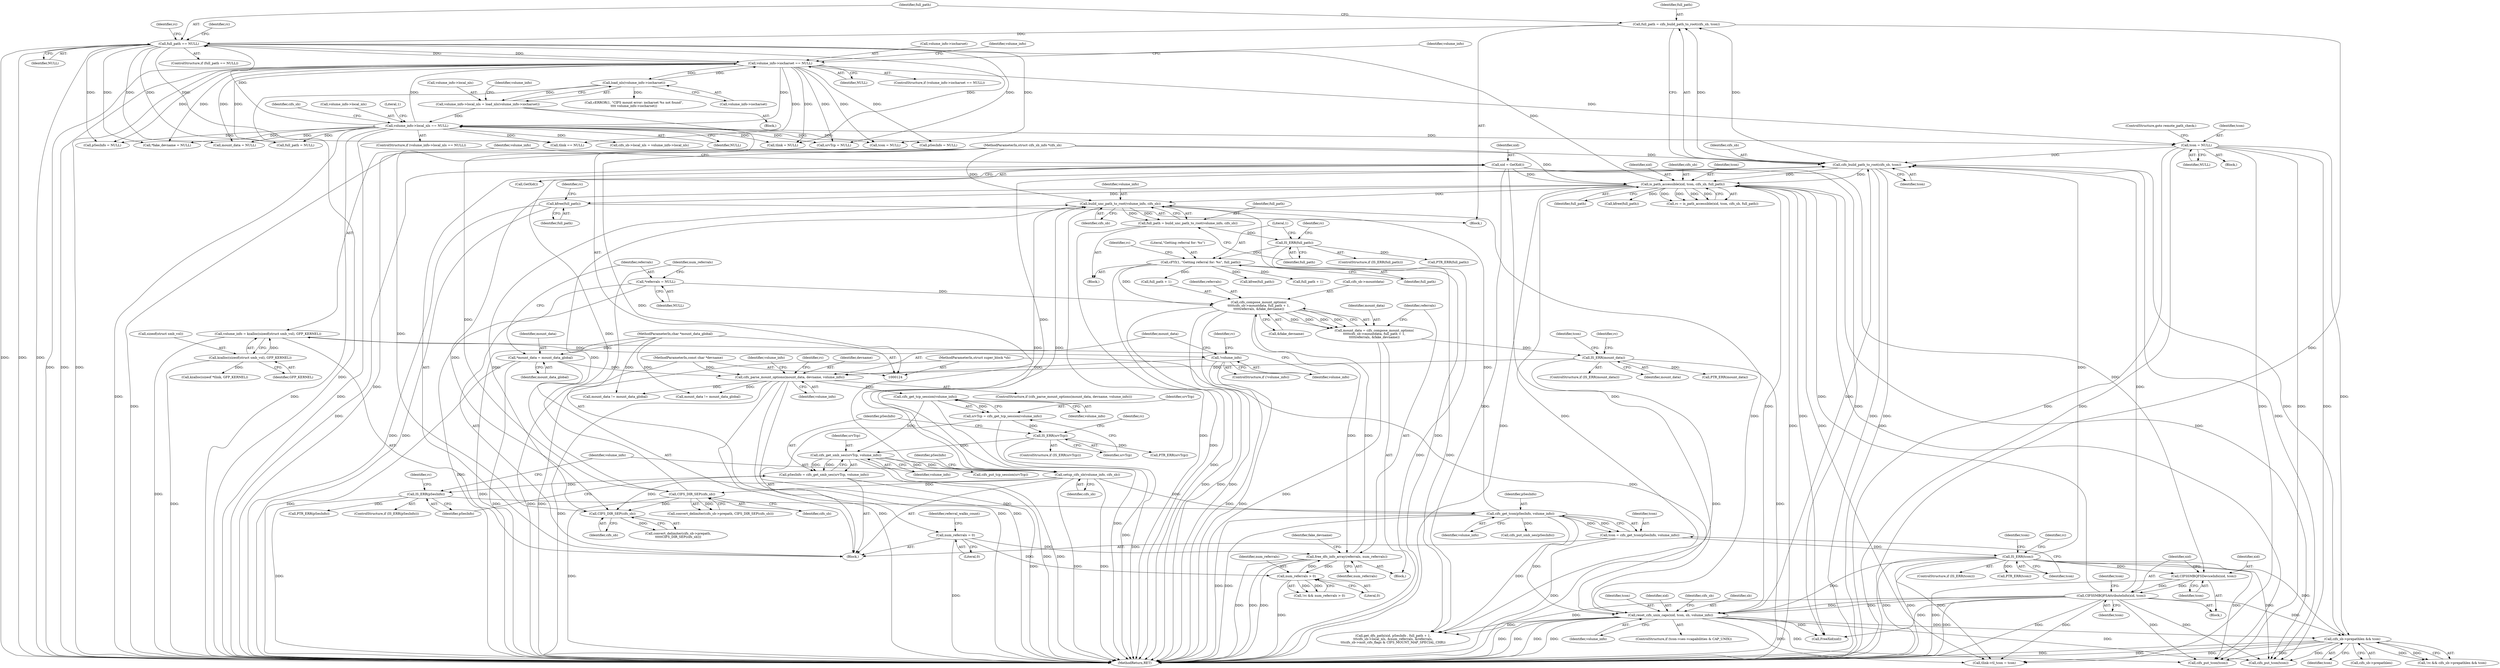 digraph "1_linux_70945643722ffeac779d2529a348f99567fa5c33@API" {
"1000523" [label="(Call,kfree(full_path))"];
"1000505" [label="(Call,is_path_accessible(xid, tcon, cifs_sb, full_path))"];
"1000364" [label="(Call,CIFSSMBQFSAttributeInfo(xid, tcon))"];
"1000361" [label="(Call,CIFSSMBQFSDeviceInfo(xid, tcon))"];
"1000173" [label="(Call,xid = GetXid())"];
"1000344" [label="(Call,IS_ERR(tcon))"];
"1000338" [label="(Call,tcon = cifs_get_tcon(pSesInfo, volume_info))"];
"1000340" [label="(Call,cifs_get_tcon(pSesInfo, volume_info))"];
"1000302" [label="(Call,IS_ERR(pSesInfo))"];
"1000296" [label="(Call,pSesInfo = cifs_get_smb_ses(srvTcp, volume_info))"];
"1000298" [label="(Call,cifs_get_smb_ses(srvTcp, volume_info))"];
"1000288" [label="(Call,IS_ERR(srvTcp))"];
"1000283" [label="(Call,srvTcp = cifs_get_tcp_session(volume_info))"];
"1000285" [label="(Call,cifs_get_tcp_session(volume_info))"];
"1000192" [label="(Call,cifs_parse_mount_options(mount_data, devname, volume_info))"];
"1000631" [label="(Call,IS_ERR(mount_data))"];
"1000611" [label="(Call,mount_data = cifs_compose_mount_options(\n\t\t\t\t\tcifs_sb->mountdata, full_path + 1,\n\t\t\t\t\treferrals, &fake_devname))"];
"1000613" [label="(Call,cifs_compose_mount_options(\n\t\t\t\t\tcifs_sb->mountdata, full_path + 1,\n\t\t\t\t\treferrals, &fake_devname))"];
"1000569" [label="(Call,cFYI(1, \"Getting referral for: %s\", full_path))"];
"1000561" [label="(Call,IS_ERR(full_path))"];
"1000555" [label="(Call,full_path = build_unc_path_to_root(volume_info, cifs_sb))"];
"1000557" [label="(Call,build_unc_path_to_root(volume_info, cifs_sb))"];
"1000375" [label="(Call,reset_cifs_unix_caps(xid, tcon, sb, volume_info))"];
"1000125" [label="(MethodParameterIn,struct super_block *sb)"];
"1000313" [label="(Call,setup_cifs_sb(volume_info, cifs_sb))"];
"1000126" [label="(MethodParameterIn,struct cifs_sb_info *cifs_sb)"];
"1000553" [label="(Call,CIFS_DIR_SEP(cifs_sb))"];
"1000398" [label="(Call,CIFS_DIR_SEP(cifs_sb))"];
"1000623" [label="(Call,free_dfs_info_array(referrals, num_referrals))"];
"1000597" [label="(Call,num_referrals > 0)"];
"1000147" [label="(Call,num_referrals = 0)"];
"1000143" [label="(Call,*referrals = NULL)"];
"1000138" [label="(Call,*mount_data = mount_data_global)"];
"1000127" [label="(MethodParameterIn,char *mount_data_global)"];
"1000128" [label="(MethodParameterIn,const char *devname)"];
"1000183" [label="(Call,!volume_info)"];
"1000176" [label="(Call,volume_info = kzalloc(sizeof(struct smb_vol), GFP_KERNEL))"];
"1000178" [label="(Call,kzalloc(sizeof(struct smb_vol), GFP_KERNEL))"];
"1000490" [label="(Call,cifs_build_path_to_root(cifs_sb, tcon))"];
"1000482" [label="(Call,cifs_sb->prepathlen && tcon)"];
"1000351" [label="(Call,tcon = NULL)"];
"1000259" [label="(Call,volume_info->local_nls == NULL)"];
"1000250" [label="(Call,volume_info->local_nls = load_nls(volume_info->iocharset))"];
"1000254" [label="(Call,load_nls(volume_info->iocharset))"];
"1000237" [label="(Call,volume_info->iocharset == NULL)"];
"1000494" [label="(Call,full_path == NULL)"];
"1000488" [label="(Call,full_path = cifs_build_path_to_root(cifs_sb, tcon))"];
"1000554" [label="(Identifier,cifs_sb)"];
"1000167" [label="(Call,full_path = NULL)"];
"1000574" [label="(Identifier,rc)"];
"1000183" [label="(Call,!volume_info)"];
"1000173" [label="(Call,xid = GetXid())"];
"1000179" [label="(Call,sizeof(struct smb_vol))"];
"1000748" [label="(Call,cifs_put_tcon(tcon))"];
"1000611" [label="(Call,mount_data = cifs_compose_mount_options(\n\t\t\t\t\tcifs_sb->mountdata, full_path + 1,\n\t\t\t\t\treferrals, &fake_devname))"];
"1000143" [label="(Call,*referrals = NULL)"];
"1000599" [label="(Literal,0)"];
"1000296" [label="(Call,pSesInfo = cifs_get_smb_ses(srvTcp, volume_info))"];
"1000307" [label="(Call,PTR_ERR(pSesInfo))"];
"1000505" [label="(Call,is_path_accessible(xid, tcon, cifs_sb, full_path))"];
"1000343" [label="(ControlStructure,if (IS_ERR(tcon)))"];
"1000191" [label="(ControlStructure,if (cifs_parse_mount_options(mount_data, devname, volume_info)))"];
"1000496" [label="(Identifier,NULL)"];
"1000366" [label="(Identifier,tcon)"];
"1000340" [label="(Call,cifs_get_tcon(pSesInfo, volume_info))"];
"1000302" [label="(Call,IS_ERR(pSesInfo))"];
"1000140" [label="(Identifier,mount_data_global)"];
"1000594" [label="(Call,!rc && num_referrals > 0)"];
"1000756" [label="(Call,cifs_put_tcp_session(srvTcp))"];
"1000378" [label="(Identifier,sb)"];
"1000763" [label="(Call,FreeXid(xid))"];
"1000562" [label="(Identifier,full_path)"];
"1000487" [label="(Block,)"];
"1000345" [label="(Identifier,tcon)"];
"1000399" [label="(Identifier,cifs_sb)"];
"1000187" [label="(Identifier,rc)"];
"1000319" [label="(Identifier,pSesInfo)"];
"1000351" [label="(Call,tcon = NULL)"];
"1000557" [label="(Call,build_unc_path_to_root(volume_info, cifs_sb))"];
"1000620" [label="(Identifier,referrals)"];
"1000139" [label="(Identifier,mount_data)"];
"1000560" [label="(ControlStructure,if (IS_ERR(full_path)))"];
"1000147" [label="(Call,num_referrals = 0)"];
"1000630" [label="(ControlStructure,if (IS_ERR(mount_data)))"];
"1000287" [label="(ControlStructure,if (IS_ERR(srvTcp)))"];
"1000556" [label="(Identifier,full_path)"];
"1000371" [label="(Identifier,tcon)"];
"1000144" [label="(Identifier,referrals)"];
"1000606" [label="(Call,mount_data != mount_data_global)"];
"1000348" [label="(Identifier,rc)"];
"1000491" [label="(Identifier,cifs_sb)"];
"1000178" [label="(Call,kzalloc(sizeof(struct smb_vol), GFP_KERNEL))"];
"1000555" [label="(Call,full_path = build_unc_path_to_root(volume_info, cifs_sb))"];
"1000621" [label="(Call,&fake_devname)"];
"1000263" [label="(Identifier,NULL)"];
"1000129" [label="(Block,)"];
"1000193" [label="(Identifier,mount_data)"];
"1000523" [label="(Call,kfree(full_path))"];
"1000306" [label="(Identifier,rc)"];
"1000288" [label="(Call,IS_ERR(srvTcp))"];
"1000566" [label="(Call,PTR_ERR(full_path))"];
"1000670" [label="(Call,tlink == NULL)"];
"1000571" [label="(Literal,\"Getting referral for: %s\")"];
"1000686" [label="(Call,tlink->tl_tcon = tcon)"];
"1000506" [label="(Identifier,xid)"];
"1000276" [label="(Call,cifs_sb->local_nls = volume_info->local_nls)"];
"1000298" [label="(Call,cifs_get_smb_ses(srvTcp, volume_info))"];
"1000285" [label="(Call,cifs_get_tcp_session(volume_info))"];
"1000175" [label="(Call,GetXid())"];
"1000509" [label="(Identifier,full_path)"];
"1000570" [label="(Literal,1)"];
"1000194" [label="(Identifier,devname)"];
"1000632" [label="(Identifier,mount_data)"];
"1000524" [label="(Identifier,full_path)"];
"1000504" [label="(Identifier,rc)"];
"1000181" [label="(Identifier,GFP_KERNEL)"];
"1000520" [label="(Call,kfree(full_path))"];
"1000128" [label="(MethodParameterIn,const char *devname)"];
"1000367" [label="(ControlStructure,if (tcon->ses->capabilities & CAP_UNIX))"];
"1000259" [label="(Call,volume_info->local_nls == NULL)"];
"1000126" [label="(MethodParameterIn,struct cifs_sb_info *cifs_sb)"];
"1000339" [label="(Identifier,tcon)"];
"1000342" [label="(Identifier,volume_info)"];
"1000354" [label="(ControlStructure,goto remote_path_check;)"];
"1000250" [label="(Call,volume_info->local_nls = load_nls(volume_info->iocharset))"];
"1000299" [label="(Identifier,srvTcp)"];
"1000394" [label="(Call,convert_delimiter(cifs_sb->prepath, CIFS_DIR_SEP(cifs_sb)))"];
"1000265" [label="(Call,cERROR(1, \"CIFS mount error: iocharset %s not found\",\n\t\t\t\t volume_info->iocharset))"];
"1000192" [label="(Call,cifs_parse_mount_options(mount_data, devname, volume_info))"];
"1000495" [label="(Identifier,full_path)"];
"1000623" [label="(Call,free_dfs_info_array(referrals, num_referrals))"];
"1000398" [label="(Call,CIFS_DIR_SEP(cifs_sb))"];
"1000292" [label="(Identifier,rc)"];
"1000613" [label="(Call,cifs_compose_mount_options(\n\t\t\t\t\tcifs_sb->mountdata, full_path + 1,\n\t\t\t\t\treferrals, &fake_devname))"];
"1000499" [label="(Identifier,rc)"];
"1000349" [label="(Call,PTR_ERR(tcon))"];
"1000314" [label="(Identifier,volume_info)"];
"1000241" [label="(Identifier,NULL)"];
"1000236" [label="(ControlStructure,if (volume_info->iocharset == NULL))"];
"1000344" [label="(Call,IS_ERR(tcon))"];
"1000148" [label="(Identifier,num_referrals)"];
"1000644" [label="(Call,cifs_put_tcon(tcon))"];
"1000138" [label="(Call,*mount_data = mount_data_global)"];
"1000353" [label="(Identifier,NULL)"];
"1000352" [label="(Identifier,tcon)"];
"1000266" [label="(Literal,1)"];
"1000664" [label="(Call,kzalloc(sizeof *tlink, GFP_KERNEL))"];
"1000346" [label="(Block,)"];
"1000261" [label="(Identifier,volume_info)"];
"1000635" [label="(Identifier,rc)"];
"1000145" [label="(Identifier,NULL)"];
"1000612" [label="(Identifier,mount_data)"];
"1000488" [label="(Call,full_path = cifs_build_path_to_root(cifs_sb, tcon))"];
"1000600" [label="(Block,)"];
"1000627" [label="(Identifier,fake_devname)"];
"1000362" [label="(Identifier,xid)"];
"1000309" [label="(Call,pSesInfo = NULL)"];
"1000237" [label="(Call,volume_info->iocharset == NULL)"];
"1000377" [label="(Identifier,tcon)"];
"1000741" [label="(Call,mount_data != mount_data_global)"];
"1000631" [label="(Call,IS_ERR(mount_data))"];
"1000614" [label="(Call,cifs_sb->mountdata)"];
"1000376" [label="(Identifier,xid)"];
"1000303" [label="(Identifier,pSesInfo)"];
"1000559" [label="(Identifier,cifs_sb)"];
"1000753" [label="(Call,cifs_put_smb_ses(pSesInfo))"];
"1000527" [label="(Identifier,rc)"];
"1000177" [label="(Identifier,volume_info)"];
"1000390" [label="(Identifier,cifs_sb)"];
"1000365" [label="(Identifier,xid)"];
"1000508" [label="(Identifier,cifs_sb)"];
"1000363" [label="(Identifier,tcon)"];
"1000636" [label="(Call,PTR_ERR(mount_data))"];
"1000379" [label="(Identifier,volume_info)"];
"1000479" [label="(Call,!rc && cifs_sb->prepathlen && tcon)"];
"1000483" [label="(Call,cifs_sb->prepathlen)"];
"1000238" [label="(Call,volume_info->iocharset)"];
"1000170" [label="(Call,tlink = NULL)"];
"1000507" [label="(Identifier,tcon)"];
"1000503" [label="(Call,rc = is_path_accessible(xid, tcon, cifs_sb, full_path))"];
"1000598" [label="(Identifier,num_referrals)"];
"1000164" [label="(Call,srvTcp = NULL)"];
"1000297" [label="(Identifier,pSesInfo)"];
"1000575" [label="(Call,get_dfs_path(xid, pSesInfo , full_path + 1,\n\t\t\tcifs_sb->local_nls, &num_referrals, &referrals,\n\t\t\tcifs_sb->mnt_cifs_flags & CIFS_MOUNT_MAP_SPECIAL_CHR))"];
"1000161" [label="(Call,pSesInfo = NULL)"];
"1000254" [label="(Call,load_nls(volume_info->iocharset))"];
"1000360" [label="(Block,)"];
"1000204" [label="(Identifier,volume_info)"];
"1000361" [label="(Call,CIFSSMBQFSDeviceInfo(xid, tcon))"];
"1000249" [label="(Block,)"];
"1000493" [label="(ControlStructure,if (full_path == NULL))"];
"1000289" [label="(Identifier,srvTcp)"];
"1000569" [label="(Call,cFYI(1, \"Getting referral for: %s\", full_path))"];
"1000315" [label="(Identifier,cifs_sb)"];
"1000284" [label="(Identifier,srvTcp)"];
"1000572" [label="(Identifier,full_path)"];
"1000301" [label="(ControlStructure,if (IS_ERR(pSesInfo)))"];
"1000492" [label="(Identifier,tcon)"];
"1000283" [label="(Call,srvTcp = cifs_get_tcp_session(volume_info))"];
"1000602" [label="(Call,*fake_devname = NULL)"];
"1000561" [label="(Call,IS_ERR(full_path))"];
"1000375" [label="(Call,reset_cifs_unix_caps(xid, tcon, sb, volume_info))"];
"1000482" [label="(Call,cifs_sb->prepathlen && tcon)"];
"1000251" [label="(Call,volume_info->local_nls)"];
"1000364" [label="(Call,CIFSSMBQFSAttributeInfo(xid, tcon))"];
"1000313" [label="(Call,setup_cifs_sb(volume_info, cifs_sb))"];
"1000174" [label="(Identifier,xid)"];
"1000198" [label="(Identifier,rc)"];
"1000628" [label="(Call,kfree(full_path))"];
"1000152" [label="(Identifier,referral_walks_count)"];
"1000125" [label="(MethodParameterIn,struct super_block *sb)"];
"1000638" [label="(Call,mount_data = NULL)"];
"1000255" [label="(Call,volume_info->iocharset)"];
"1000195" [label="(Identifier,volume_info)"];
"1000176" [label="(Call,volume_info = kzalloc(sizeof(struct smb_vol), GFP_KERNEL))"];
"1000127" [label="(MethodParameterIn,char *mount_data_global)"];
"1000767" [label="(MethodReturn,RET)"];
"1000358" [label="(Identifier,tcon)"];
"1000578" [label="(Call,full_path + 1)"];
"1000549" [label="(Call,convert_delimiter(cifs_sb->prepath,\n\t\t\t\t\tCIFS_DIR_SEP(cifs_sb)))"];
"1000490" [label="(Call,cifs_build_path_to_root(cifs_sb, tcon))"];
"1000158" [label="(Call,tcon = NULL)"];
"1000625" [label="(Identifier,num_referrals)"];
"1000565" [label="(Identifier,rc)"];
"1000530" [label="(Block,)"];
"1000278" [label="(Identifier,cifs_sb)"];
"1000341" [label="(Identifier,pSesInfo)"];
"1000643" [label="(Identifier,tcon)"];
"1000338" [label="(Call,tcon = cifs_get_tcon(pSesInfo, volume_info))"];
"1000258" [label="(ControlStructure,if (volume_info->local_nls == NULL))"];
"1000149" [label="(Literal,0)"];
"1000553" [label="(Call,CIFS_DIR_SEP(cifs_sb))"];
"1000597" [label="(Call,num_referrals > 0)"];
"1000286" [label="(Identifier,volume_info)"];
"1000252" [label="(Identifier,volume_info)"];
"1000293" [label="(Call,PTR_ERR(srvTcp))"];
"1000486" [label="(Identifier,tcon)"];
"1000245" [label="(Identifier,volume_info)"];
"1000617" [label="(Call,full_path + 1)"];
"1000300" [label="(Identifier,volume_info)"];
"1000558" [label="(Identifier,volume_info)"];
"1000260" [label="(Call,volume_info->local_nls)"];
"1000624" [label="(Identifier,referrals)"];
"1000489" [label="(Identifier,full_path)"];
"1000182" [label="(ControlStructure,if (!volume_info))"];
"1000494" [label="(Call,full_path == NULL)"];
"1000184" [label="(Identifier,volume_info)"];
"1000523" -> "1000487"  [label="AST: "];
"1000523" -> "1000524"  [label="CFG: "];
"1000524" -> "1000523"  [label="AST: "];
"1000527" -> "1000523"  [label="CFG: "];
"1000523" -> "1000767"  [label="DDG: "];
"1000523" -> "1000767"  [label="DDG: "];
"1000505" -> "1000523"  [label="DDG: "];
"1000505" -> "1000503"  [label="AST: "];
"1000505" -> "1000509"  [label="CFG: "];
"1000506" -> "1000505"  [label="AST: "];
"1000507" -> "1000505"  [label="AST: "];
"1000508" -> "1000505"  [label="AST: "];
"1000509" -> "1000505"  [label="AST: "];
"1000503" -> "1000505"  [label="CFG: "];
"1000505" -> "1000767"  [label="DDG: "];
"1000505" -> "1000767"  [label="DDG: "];
"1000505" -> "1000503"  [label="DDG: "];
"1000505" -> "1000503"  [label="DDG: "];
"1000505" -> "1000503"  [label="DDG: "];
"1000505" -> "1000503"  [label="DDG: "];
"1000364" -> "1000505"  [label="DDG: "];
"1000375" -> "1000505"  [label="DDG: "];
"1000173" -> "1000505"  [label="DDG: "];
"1000490" -> "1000505"  [label="DDG: "];
"1000490" -> "1000505"  [label="DDG: "];
"1000126" -> "1000505"  [label="DDG: "];
"1000494" -> "1000505"  [label="DDG: "];
"1000505" -> "1000520"  [label="DDG: "];
"1000505" -> "1000553"  [label="DDG: "];
"1000505" -> "1000557"  [label="DDG: "];
"1000505" -> "1000575"  [label="DDG: "];
"1000505" -> "1000644"  [label="DDG: "];
"1000505" -> "1000686"  [label="DDG: "];
"1000505" -> "1000748"  [label="DDG: "];
"1000505" -> "1000763"  [label="DDG: "];
"1000364" -> "1000360"  [label="AST: "];
"1000364" -> "1000366"  [label="CFG: "];
"1000365" -> "1000364"  [label="AST: "];
"1000366" -> "1000364"  [label="AST: "];
"1000371" -> "1000364"  [label="CFG: "];
"1000364" -> "1000767"  [label="DDG: "];
"1000364" -> "1000767"  [label="DDG: "];
"1000361" -> "1000364"  [label="DDG: "];
"1000361" -> "1000364"  [label="DDG: "];
"1000364" -> "1000375"  [label="DDG: "];
"1000364" -> "1000375"  [label="DDG: "];
"1000364" -> "1000482"  [label="DDG: "];
"1000364" -> "1000490"  [label="DDG: "];
"1000364" -> "1000575"  [label="DDG: "];
"1000364" -> "1000644"  [label="DDG: "];
"1000364" -> "1000686"  [label="DDG: "];
"1000364" -> "1000748"  [label="DDG: "];
"1000364" -> "1000763"  [label="DDG: "];
"1000361" -> "1000360"  [label="AST: "];
"1000361" -> "1000363"  [label="CFG: "];
"1000362" -> "1000361"  [label="AST: "];
"1000363" -> "1000361"  [label="AST: "];
"1000365" -> "1000361"  [label="CFG: "];
"1000361" -> "1000767"  [label="DDG: "];
"1000173" -> "1000361"  [label="DDG: "];
"1000344" -> "1000361"  [label="DDG: "];
"1000173" -> "1000129"  [label="AST: "];
"1000173" -> "1000175"  [label="CFG: "];
"1000174" -> "1000173"  [label="AST: "];
"1000175" -> "1000173"  [label="AST: "];
"1000177" -> "1000173"  [label="CFG: "];
"1000173" -> "1000767"  [label="DDG: "];
"1000173" -> "1000375"  [label="DDG: "];
"1000173" -> "1000575"  [label="DDG: "];
"1000173" -> "1000763"  [label="DDG: "];
"1000344" -> "1000343"  [label="AST: "];
"1000344" -> "1000345"  [label="CFG: "];
"1000345" -> "1000344"  [label="AST: "];
"1000348" -> "1000344"  [label="CFG: "];
"1000358" -> "1000344"  [label="CFG: "];
"1000344" -> "1000767"  [label="DDG: "];
"1000344" -> "1000767"  [label="DDG: "];
"1000338" -> "1000344"  [label="DDG: "];
"1000344" -> "1000349"  [label="DDG: "];
"1000344" -> "1000375"  [label="DDG: "];
"1000344" -> "1000482"  [label="DDG: "];
"1000344" -> "1000490"  [label="DDG: "];
"1000344" -> "1000644"  [label="DDG: "];
"1000344" -> "1000686"  [label="DDG: "];
"1000344" -> "1000748"  [label="DDG: "];
"1000338" -> "1000129"  [label="AST: "];
"1000338" -> "1000340"  [label="CFG: "];
"1000339" -> "1000338"  [label="AST: "];
"1000340" -> "1000338"  [label="AST: "];
"1000345" -> "1000338"  [label="CFG: "];
"1000338" -> "1000767"  [label="DDG: "];
"1000340" -> "1000338"  [label="DDG: "];
"1000340" -> "1000338"  [label="DDG: "];
"1000340" -> "1000342"  [label="CFG: "];
"1000341" -> "1000340"  [label="AST: "];
"1000342" -> "1000340"  [label="AST: "];
"1000340" -> "1000767"  [label="DDG: "];
"1000340" -> "1000767"  [label="DDG: "];
"1000302" -> "1000340"  [label="DDG: "];
"1000313" -> "1000340"  [label="DDG: "];
"1000340" -> "1000375"  [label="DDG: "];
"1000340" -> "1000557"  [label="DDG: "];
"1000340" -> "1000575"  [label="DDG: "];
"1000340" -> "1000753"  [label="DDG: "];
"1000302" -> "1000301"  [label="AST: "];
"1000302" -> "1000303"  [label="CFG: "];
"1000303" -> "1000302"  [label="AST: "];
"1000306" -> "1000302"  [label="CFG: "];
"1000314" -> "1000302"  [label="CFG: "];
"1000302" -> "1000767"  [label="DDG: "];
"1000296" -> "1000302"  [label="DDG: "];
"1000302" -> "1000307"  [label="DDG: "];
"1000296" -> "1000129"  [label="AST: "];
"1000296" -> "1000298"  [label="CFG: "];
"1000297" -> "1000296"  [label="AST: "];
"1000298" -> "1000296"  [label="AST: "];
"1000303" -> "1000296"  [label="CFG: "];
"1000296" -> "1000767"  [label="DDG: "];
"1000298" -> "1000296"  [label="DDG: "];
"1000298" -> "1000296"  [label="DDG: "];
"1000298" -> "1000300"  [label="CFG: "];
"1000299" -> "1000298"  [label="AST: "];
"1000300" -> "1000298"  [label="AST: "];
"1000298" -> "1000767"  [label="DDG: "];
"1000298" -> "1000767"  [label="DDG: "];
"1000288" -> "1000298"  [label="DDG: "];
"1000285" -> "1000298"  [label="DDG: "];
"1000298" -> "1000313"  [label="DDG: "];
"1000298" -> "1000756"  [label="DDG: "];
"1000288" -> "1000287"  [label="AST: "];
"1000288" -> "1000289"  [label="CFG: "];
"1000289" -> "1000288"  [label="AST: "];
"1000292" -> "1000288"  [label="CFG: "];
"1000297" -> "1000288"  [label="CFG: "];
"1000288" -> "1000767"  [label="DDG: "];
"1000283" -> "1000288"  [label="DDG: "];
"1000288" -> "1000293"  [label="DDG: "];
"1000283" -> "1000129"  [label="AST: "];
"1000283" -> "1000285"  [label="CFG: "];
"1000284" -> "1000283"  [label="AST: "];
"1000285" -> "1000283"  [label="AST: "];
"1000289" -> "1000283"  [label="CFG: "];
"1000283" -> "1000767"  [label="DDG: "];
"1000285" -> "1000283"  [label="DDG: "];
"1000285" -> "1000286"  [label="CFG: "];
"1000286" -> "1000285"  [label="AST: "];
"1000285" -> "1000767"  [label="DDG: "];
"1000192" -> "1000285"  [label="DDG: "];
"1000192" -> "1000191"  [label="AST: "];
"1000192" -> "1000195"  [label="CFG: "];
"1000193" -> "1000192"  [label="AST: "];
"1000194" -> "1000192"  [label="AST: "];
"1000195" -> "1000192"  [label="AST: "];
"1000198" -> "1000192"  [label="CFG: "];
"1000204" -> "1000192"  [label="CFG: "];
"1000192" -> "1000767"  [label="DDG: "];
"1000192" -> "1000767"  [label="DDG: "];
"1000192" -> "1000767"  [label="DDG: "];
"1000192" -> "1000767"  [label="DDG: "];
"1000631" -> "1000192"  [label="DDG: "];
"1000138" -> "1000192"  [label="DDG: "];
"1000128" -> "1000192"  [label="DDG: "];
"1000183" -> "1000192"  [label="DDG: "];
"1000192" -> "1000606"  [label="DDG: "];
"1000192" -> "1000741"  [label="DDG: "];
"1000631" -> "1000630"  [label="AST: "];
"1000631" -> "1000632"  [label="CFG: "];
"1000632" -> "1000631"  [label="AST: "];
"1000635" -> "1000631"  [label="CFG: "];
"1000643" -> "1000631"  [label="CFG: "];
"1000631" -> "1000767"  [label="DDG: "];
"1000631" -> "1000767"  [label="DDG: "];
"1000611" -> "1000631"  [label="DDG: "];
"1000631" -> "1000636"  [label="DDG: "];
"1000611" -> "1000600"  [label="AST: "];
"1000611" -> "1000613"  [label="CFG: "];
"1000612" -> "1000611"  [label="AST: "];
"1000613" -> "1000611"  [label="AST: "];
"1000624" -> "1000611"  [label="CFG: "];
"1000611" -> "1000767"  [label="DDG: "];
"1000613" -> "1000611"  [label="DDG: "];
"1000613" -> "1000611"  [label="DDG: "];
"1000613" -> "1000611"  [label="DDG: "];
"1000613" -> "1000611"  [label="DDG: "];
"1000613" -> "1000621"  [label="CFG: "];
"1000614" -> "1000613"  [label="AST: "];
"1000617" -> "1000613"  [label="AST: "];
"1000620" -> "1000613"  [label="AST: "];
"1000621" -> "1000613"  [label="AST: "];
"1000613" -> "1000767"  [label="DDG: "];
"1000613" -> "1000767"  [label="DDG: "];
"1000613" -> "1000767"  [label="DDG: "];
"1000569" -> "1000613"  [label="DDG: "];
"1000623" -> "1000613"  [label="DDG: "];
"1000143" -> "1000613"  [label="DDG: "];
"1000613" -> "1000623"  [label="DDG: "];
"1000569" -> "1000530"  [label="AST: "];
"1000569" -> "1000572"  [label="CFG: "];
"1000570" -> "1000569"  [label="AST: "];
"1000571" -> "1000569"  [label="AST: "];
"1000572" -> "1000569"  [label="AST: "];
"1000574" -> "1000569"  [label="CFG: "];
"1000569" -> "1000767"  [label="DDG: "];
"1000561" -> "1000569"  [label="DDG: "];
"1000569" -> "1000575"  [label="DDG: "];
"1000569" -> "1000578"  [label="DDG: "];
"1000569" -> "1000617"  [label="DDG: "];
"1000569" -> "1000628"  [label="DDG: "];
"1000561" -> "1000560"  [label="AST: "];
"1000561" -> "1000562"  [label="CFG: "];
"1000562" -> "1000561"  [label="AST: "];
"1000565" -> "1000561"  [label="CFG: "];
"1000570" -> "1000561"  [label="CFG: "];
"1000561" -> "1000767"  [label="DDG: "];
"1000555" -> "1000561"  [label="DDG: "];
"1000561" -> "1000566"  [label="DDG: "];
"1000555" -> "1000530"  [label="AST: "];
"1000555" -> "1000557"  [label="CFG: "];
"1000556" -> "1000555"  [label="AST: "];
"1000557" -> "1000555"  [label="AST: "];
"1000562" -> "1000555"  [label="CFG: "];
"1000555" -> "1000767"  [label="DDG: "];
"1000557" -> "1000555"  [label="DDG: "];
"1000557" -> "1000555"  [label="DDG: "];
"1000557" -> "1000559"  [label="CFG: "];
"1000558" -> "1000557"  [label="AST: "];
"1000559" -> "1000557"  [label="AST: "];
"1000557" -> "1000767"  [label="DDG: "];
"1000557" -> "1000767"  [label="DDG: "];
"1000557" -> "1000313"  [label="DDG: "];
"1000375" -> "1000557"  [label="DDG: "];
"1000313" -> "1000557"  [label="DDG: "];
"1000553" -> "1000557"  [label="DDG: "];
"1000398" -> "1000557"  [label="DDG: "];
"1000126" -> "1000557"  [label="DDG: "];
"1000375" -> "1000367"  [label="AST: "];
"1000375" -> "1000379"  [label="CFG: "];
"1000376" -> "1000375"  [label="AST: "];
"1000377" -> "1000375"  [label="AST: "];
"1000378" -> "1000375"  [label="AST: "];
"1000379" -> "1000375"  [label="AST: "];
"1000390" -> "1000375"  [label="CFG: "];
"1000375" -> "1000767"  [label="DDG: "];
"1000375" -> "1000767"  [label="DDG: "];
"1000375" -> "1000767"  [label="DDG: "];
"1000375" -> "1000767"  [label="DDG: "];
"1000125" -> "1000375"  [label="DDG: "];
"1000375" -> "1000482"  [label="DDG: "];
"1000375" -> "1000490"  [label="DDG: "];
"1000375" -> "1000575"  [label="DDG: "];
"1000375" -> "1000644"  [label="DDG: "];
"1000375" -> "1000686"  [label="DDG: "];
"1000375" -> "1000748"  [label="DDG: "];
"1000375" -> "1000763"  [label="DDG: "];
"1000125" -> "1000124"  [label="AST: "];
"1000125" -> "1000767"  [label="DDG: "];
"1000313" -> "1000129"  [label="AST: "];
"1000313" -> "1000315"  [label="CFG: "];
"1000314" -> "1000313"  [label="AST: "];
"1000315" -> "1000313"  [label="AST: "];
"1000319" -> "1000313"  [label="CFG: "];
"1000313" -> "1000767"  [label="DDG: "];
"1000313" -> "1000767"  [label="DDG: "];
"1000126" -> "1000313"  [label="DDG: "];
"1000313" -> "1000398"  [label="DDG: "];
"1000313" -> "1000490"  [label="DDG: "];
"1000313" -> "1000553"  [label="DDG: "];
"1000126" -> "1000124"  [label="AST: "];
"1000126" -> "1000767"  [label="DDG: "];
"1000126" -> "1000398"  [label="DDG: "];
"1000126" -> "1000490"  [label="DDG: "];
"1000126" -> "1000553"  [label="DDG: "];
"1000553" -> "1000549"  [label="AST: "];
"1000553" -> "1000554"  [label="CFG: "];
"1000554" -> "1000553"  [label="AST: "];
"1000549" -> "1000553"  [label="CFG: "];
"1000553" -> "1000549"  [label="DDG: "];
"1000398" -> "1000553"  [label="DDG: "];
"1000398" -> "1000394"  [label="AST: "];
"1000398" -> "1000399"  [label="CFG: "];
"1000399" -> "1000398"  [label="AST: "];
"1000394" -> "1000398"  [label="CFG: "];
"1000398" -> "1000767"  [label="DDG: "];
"1000398" -> "1000394"  [label="DDG: "];
"1000398" -> "1000490"  [label="DDG: "];
"1000623" -> "1000600"  [label="AST: "];
"1000623" -> "1000625"  [label="CFG: "];
"1000624" -> "1000623"  [label="AST: "];
"1000625" -> "1000623"  [label="AST: "];
"1000627" -> "1000623"  [label="CFG: "];
"1000623" -> "1000767"  [label="DDG: "];
"1000623" -> "1000767"  [label="DDG: "];
"1000623" -> "1000767"  [label="DDG: "];
"1000623" -> "1000597"  [label="DDG: "];
"1000597" -> "1000623"  [label="DDG: "];
"1000147" -> "1000623"  [label="DDG: "];
"1000597" -> "1000594"  [label="AST: "];
"1000597" -> "1000599"  [label="CFG: "];
"1000598" -> "1000597"  [label="AST: "];
"1000599" -> "1000597"  [label="AST: "];
"1000594" -> "1000597"  [label="CFG: "];
"1000597" -> "1000767"  [label="DDG: "];
"1000597" -> "1000594"  [label="DDG: "];
"1000597" -> "1000594"  [label="DDG: "];
"1000147" -> "1000597"  [label="DDG: "];
"1000147" -> "1000129"  [label="AST: "];
"1000147" -> "1000149"  [label="CFG: "];
"1000148" -> "1000147"  [label="AST: "];
"1000149" -> "1000147"  [label="AST: "];
"1000152" -> "1000147"  [label="CFG: "];
"1000147" -> "1000767"  [label="DDG: "];
"1000143" -> "1000129"  [label="AST: "];
"1000143" -> "1000145"  [label="CFG: "];
"1000144" -> "1000143"  [label="AST: "];
"1000145" -> "1000143"  [label="AST: "];
"1000148" -> "1000143"  [label="CFG: "];
"1000143" -> "1000767"  [label="DDG: "];
"1000138" -> "1000129"  [label="AST: "];
"1000138" -> "1000140"  [label="CFG: "];
"1000139" -> "1000138"  [label="AST: "];
"1000140" -> "1000138"  [label="AST: "];
"1000144" -> "1000138"  [label="CFG: "];
"1000138" -> "1000767"  [label="DDG: "];
"1000138" -> "1000767"  [label="DDG: "];
"1000127" -> "1000138"  [label="DDG: "];
"1000127" -> "1000124"  [label="AST: "];
"1000127" -> "1000767"  [label="DDG: "];
"1000127" -> "1000606"  [label="DDG: "];
"1000127" -> "1000741"  [label="DDG: "];
"1000128" -> "1000124"  [label="AST: "];
"1000128" -> "1000767"  [label="DDG: "];
"1000183" -> "1000182"  [label="AST: "];
"1000183" -> "1000184"  [label="CFG: "];
"1000184" -> "1000183"  [label="AST: "];
"1000187" -> "1000183"  [label="CFG: "];
"1000193" -> "1000183"  [label="CFG: "];
"1000183" -> "1000767"  [label="DDG: "];
"1000183" -> "1000767"  [label="DDG: "];
"1000176" -> "1000183"  [label="DDG: "];
"1000176" -> "1000129"  [label="AST: "];
"1000176" -> "1000178"  [label="CFG: "];
"1000177" -> "1000176"  [label="AST: "];
"1000178" -> "1000176"  [label="AST: "];
"1000184" -> "1000176"  [label="CFG: "];
"1000176" -> "1000767"  [label="DDG: "];
"1000178" -> "1000176"  [label="DDG: "];
"1000178" -> "1000181"  [label="CFG: "];
"1000179" -> "1000178"  [label="AST: "];
"1000181" -> "1000178"  [label="AST: "];
"1000178" -> "1000767"  [label="DDG: "];
"1000178" -> "1000664"  [label="DDG: "];
"1000490" -> "1000488"  [label="AST: "];
"1000490" -> "1000492"  [label="CFG: "];
"1000491" -> "1000490"  [label="AST: "];
"1000492" -> "1000490"  [label="AST: "];
"1000488" -> "1000490"  [label="CFG: "];
"1000490" -> "1000767"  [label="DDG: "];
"1000490" -> "1000767"  [label="DDG: "];
"1000490" -> "1000488"  [label="DDG: "];
"1000490" -> "1000488"  [label="DDG: "];
"1000482" -> "1000490"  [label="DDG: "];
"1000351" -> "1000490"  [label="DDG: "];
"1000490" -> "1000748"  [label="DDG: "];
"1000482" -> "1000479"  [label="AST: "];
"1000482" -> "1000483"  [label="CFG: "];
"1000482" -> "1000486"  [label="CFG: "];
"1000483" -> "1000482"  [label="AST: "];
"1000486" -> "1000482"  [label="AST: "];
"1000479" -> "1000482"  [label="CFG: "];
"1000482" -> "1000767"  [label="DDG: "];
"1000482" -> "1000767"  [label="DDG: "];
"1000482" -> "1000479"  [label="DDG: "];
"1000482" -> "1000479"  [label="DDG: "];
"1000351" -> "1000482"  [label="DDG: "];
"1000482" -> "1000644"  [label="DDG: "];
"1000482" -> "1000686"  [label="DDG: "];
"1000482" -> "1000748"  [label="DDG: "];
"1000351" -> "1000346"  [label="AST: "];
"1000351" -> "1000353"  [label="CFG: "];
"1000352" -> "1000351"  [label="AST: "];
"1000353" -> "1000351"  [label="AST: "];
"1000354" -> "1000351"  [label="CFG: "];
"1000351" -> "1000767"  [label="DDG: "];
"1000351" -> "1000767"  [label="DDG: "];
"1000259" -> "1000351"  [label="DDG: "];
"1000237" -> "1000351"  [label="DDG: "];
"1000351" -> "1000644"  [label="DDG: "];
"1000351" -> "1000686"  [label="DDG: "];
"1000351" -> "1000748"  [label="DDG: "];
"1000259" -> "1000258"  [label="AST: "];
"1000259" -> "1000263"  [label="CFG: "];
"1000260" -> "1000259"  [label="AST: "];
"1000263" -> "1000259"  [label="AST: "];
"1000266" -> "1000259"  [label="CFG: "];
"1000278" -> "1000259"  [label="CFG: "];
"1000259" -> "1000767"  [label="DDG: "];
"1000259" -> "1000767"  [label="DDG: "];
"1000259" -> "1000767"  [label="DDG: "];
"1000259" -> "1000158"  [label="DDG: "];
"1000259" -> "1000161"  [label="DDG: "];
"1000259" -> "1000164"  [label="DDG: "];
"1000259" -> "1000167"  [label="DDG: "];
"1000259" -> "1000170"  [label="DDG: "];
"1000259" -> "1000237"  [label="DDG: "];
"1000250" -> "1000259"  [label="DDG: "];
"1000237" -> "1000259"  [label="DDG: "];
"1000259" -> "1000276"  [label="DDG: "];
"1000259" -> "1000309"  [label="DDG: "];
"1000259" -> "1000494"  [label="DDG: "];
"1000259" -> "1000602"  [label="DDG: "];
"1000259" -> "1000638"  [label="DDG: "];
"1000259" -> "1000670"  [label="DDG: "];
"1000250" -> "1000249"  [label="AST: "];
"1000250" -> "1000254"  [label="CFG: "];
"1000251" -> "1000250"  [label="AST: "];
"1000254" -> "1000250"  [label="AST: "];
"1000261" -> "1000250"  [label="CFG: "];
"1000250" -> "1000767"  [label="DDG: "];
"1000254" -> "1000250"  [label="DDG: "];
"1000254" -> "1000255"  [label="CFG: "];
"1000255" -> "1000254"  [label="AST: "];
"1000254" -> "1000767"  [label="DDG: "];
"1000254" -> "1000237"  [label="DDG: "];
"1000237" -> "1000254"  [label="DDG: "];
"1000254" -> "1000265"  [label="DDG: "];
"1000237" -> "1000236"  [label="AST: "];
"1000237" -> "1000241"  [label="CFG: "];
"1000238" -> "1000237"  [label="AST: "];
"1000241" -> "1000237"  [label="AST: "];
"1000245" -> "1000237"  [label="CFG: "];
"1000252" -> "1000237"  [label="CFG: "];
"1000237" -> "1000767"  [label="DDG: "];
"1000237" -> "1000767"  [label="DDG: "];
"1000237" -> "1000767"  [label="DDG: "];
"1000237" -> "1000158"  [label="DDG: "];
"1000237" -> "1000161"  [label="DDG: "];
"1000237" -> "1000164"  [label="DDG: "];
"1000237" -> "1000167"  [label="DDG: "];
"1000237" -> "1000170"  [label="DDG: "];
"1000494" -> "1000237"  [label="DDG: "];
"1000237" -> "1000309"  [label="DDG: "];
"1000237" -> "1000494"  [label="DDG: "];
"1000237" -> "1000602"  [label="DDG: "];
"1000237" -> "1000638"  [label="DDG: "];
"1000237" -> "1000670"  [label="DDG: "];
"1000494" -> "1000493"  [label="AST: "];
"1000494" -> "1000496"  [label="CFG: "];
"1000495" -> "1000494"  [label="AST: "];
"1000496" -> "1000494"  [label="AST: "];
"1000499" -> "1000494"  [label="CFG: "];
"1000504" -> "1000494"  [label="CFG: "];
"1000494" -> "1000767"  [label="DDG: "];
"1000494" -> "1000767"  [label="DDG: "];
"1000494" -> "1000767"  [label="DDG: "];
"1000494" -> "1000158"  [label="DDG: "];
"1000494" -> "1000161"  [label="DDG: "];
"1000494" -> "1000164"  [label="DDG: "];
"1000494" -> "1000167"  [label="DDG: "];
"1000494" -> "1000170"  [label="DDG: "];
"1000488" -> "1000494"  [label="DDG: "];
"1000494" -> "1000602"  [label="DDG: "];
"1000494" -> "1000638"  [label="DDG: "];
"1000494" -> "1000670"  [label="DDG: "];
"1000488" -> "1000487"  [label="AST: "];
"1000489" -> "1000488"  [label="AST: "];
"1000495" -> "1000488"  [label="CFG: "];
"1000488" -> "1000767"  [label="DDG: "];
}
